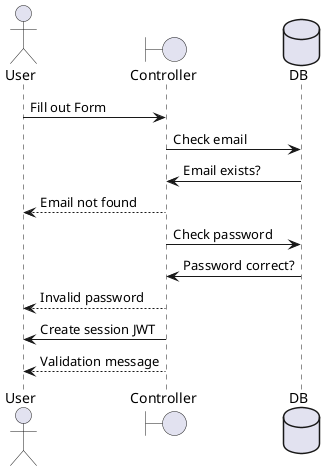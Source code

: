 @startuml login

actor User
boundary Controller
database DB

User -> Controller : Fill out Form
Controller -> DB : Check email
DB -> Controller : Email exists?
Controller --> User : Email not found
Controller -> DB : Check password
DB -> Controller : Password correct?
Controller --> User : Invalid password

Controller -> User : Create session JWT
Controller --> User : Validation message

@enduml
